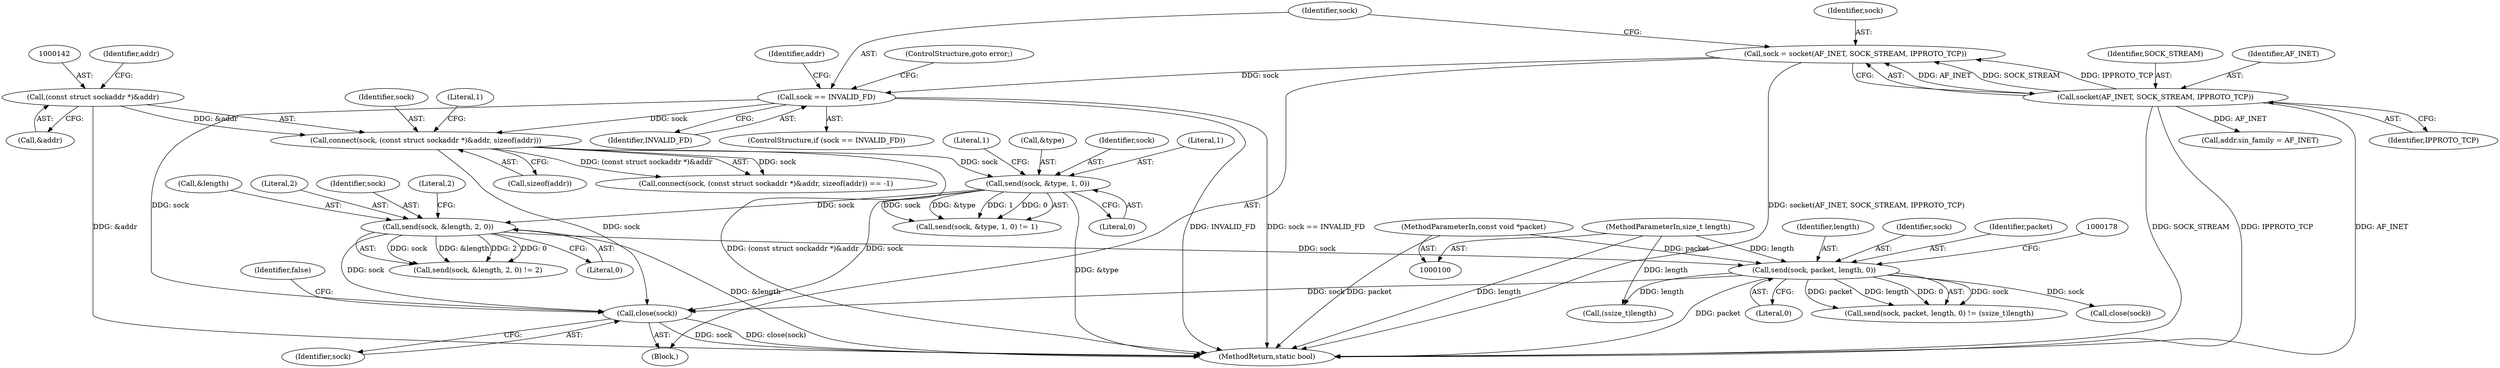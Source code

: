digraph "1_Android_472271b153c5dc53c28beac55480a8d8434b2d5c_69@API" {
"1000186" [label="(Call,close(sock))"];
"1000113" [label="(Call,sock == INVALID_FD)"];
"1000106" [label="(Call,sock = socket(AF_INET, SOCK_STREAM, IPPROTO_TCP))"];
"1000108" [label="(Call,socket(AF_INET, SOCK_STREAM, IPPROTO_TCP))"];
"1000139" [label="(Call,connect(sock, (const struct sockaddr *)&addr, sizeof(addr)))"];
"1000141" [label="(Call,(const struct sockaddr *)&addr)"];
"1000152" [label="(Call,send(sock, &type, 1, 0))"];
"1000172" [label="(Call,send(sock, packet, length, 0))"];
"1000162" [label="(Call,send(sock, &length, 2, 0))"];
"1000102" [label="(MethodParameterIn,const void *packet)"];
"1000103" [label="(MethodParameterIn,size_t length)"];
"1000157" [label="(Literal,0)"];
"1000175" [label="(Identifier,length)"];
"1000154" [label="(Call,&type)"];
"1000141" [label="(Call,(const struct sockaddr *)&addr)"];
"1000162" [label="(Call,send(sock, &length, 2, 0))"];
"1000138" [label="(Call,connect(sock, (const struct sockaddr *)&addr, sizeof(addr)) == -1)"];
"1000140" [label="(Identifier,sock)"];
"1000110" [label="(Identifier,SOCK_STREAM)"];
"1000153" [label="(Identifier,sock)"];
"1000156" [label="(Literal,1)"];
"1000108" [label="(Call,socket(AF_INET, SOCK_STREAM, IPPROTO_TCP))"];
"1000115" [label="(Identifier,INVALID_FD)"];
"1000103" [label="(MethodParameterIn,size_t length)"];
"1000163" [label="(Identifier,sock)"];
"1000168" [label="(Literal,2)"];
"1000118" [label="(Call,addr.sin_family = AF_INET)"];
"1000186" [label="(Call,close(sock))"];
"1000173" [label="(Identifier,sock)"];
"1000161" [label="(Call,send(sock, &length, 2, 0) != 2)"];
"1000176" [label="(Literal,0)"];
"1000177" [label="(Call,(ssize_t)length)"];
"1000113" [label="(Call,sock == INVALID_FD)"];
"1000151" [label="(Call,send(sock, &type, 1, 0) != 1)"];
"1000164" [label="(Call,&length)"];
"1000111" [label="(Identifier,IPPROTO_TCP)"];
"1000174" [label="(Identifier,packet)"];
"1000106" [label="(Call,sock = socket(AF_INET, SOCK_STREAM, IPPROTO_TCP))"];
"1000112" [label="(ControlStructure,if (sock == INVALID_FD))"];
"1000107" [label="(Identifier,sock)"];
"1000145" [label="(Call,sizeof(addr))"];
"1000104" [label="(Block,)"];
"1000189" [label="(Identifier,false)"];
"1000187" [label="(Identifier,sock)"];
"1000152" [label="(Call,send(sock, &type, 1, 0))"];
"1000102" [label="(MethodParameterIn,const void *packet)"];
"1000158" [label="(Literal,1)"];
"1000116" [label="(ControlStructure,goto error;)"];
"1000139" [label="(Call,connect(sock, (const struct sockaddr *)&addr, sizeof(addr)))"];
"1000120" [label="(Identifier,addr)"];
"1000167" [label="(Literal,0)"];
"1000148" [label="(Literal,1)"];
"1000114" [label="(Identifier,sock)"];
"1000146" [label="(Identifier,addr)"];
"1000171" [label="(Call,send(sock, packet, length, 0) != (ssize_t)length)"];
"1000166" [label="(Literal,2)"];
"1000143" [label="(Call,&addr)"];
"1000181" [label="(Call,close(sock))"];
"1000109" [label="(Identifier,AF_INET)"];
"1000190" [label="(MethodReturn,static bool)"];
"1000172" [label="(Call,send(sock, packet, length, 0))"];
"1000186" -> "1000104"  [label="AST: "];
"1000186" -> "1000187"  [label="CFG: "];
"1000187" -> "1000186"  [label="AST: "];
"1000189" -> "1000186"  [label="CFG: "];
"1000186" -> "1000190"  [label="DDG: close(sock)"];
"1000186" -> "1000190"  [label="DDG: sock"];
"1000113" -> "1000186"  [label="DDG: sock"];
"1000139" -> "1000186"  [label="DDG: sock"];
"1000152" -> "1000186"  [label="DDG: sock"];
"1000172" -> "1000186"  [label="DDG: sock"];
"1000162" -> "1000186"  [label="DDG: sock"];
"1000113" -> "1000112"  [label="AST: "];
"1000113" -> "1000115"  [label="CFG: "];
"1000114" -> "1000113"  [label="AST: "];
"1000115" -> "1000113"  [label="AST: "];
"1000116" -> "1000113"  [label="CFG: "];
"1000120" -> "1000113"  [label="CFG: "];
"1000113" -> "1000190"  [label="DDG: INVALID_FD"];
"1000113" -> "1000190"  [label="DDG: sock == INVALID_FD"];
"1000106" -> "1000113"  [label="DDG: sock"];
"1000113" -> "1000139"  [label="DDG: sock"];
"1000106" -> "1000104"  [label="AST: "];
"1000106" -> "1000108"  [label="CFG: "];
"1000107" -> "1000106"  [label="AST: "];
"1000108" -> "1000106"  [label="AST: "];
"1000114" -> "1000106"  [label="CFG: "];
"1000106" -> "1000190"  [label="DDG: socket(AF_INET, SOCK_STREAM, IPPROTO_TCP)"];
"1000108" -> "1000106"  [label="DDG: AF_INET"];
"1000108" -> "1000106"  [label="DDG: SOCK_STREAM"];
"1000108" -> "1000106"  [label="DDG: IPPROTO_TCP"];
"1000108" -> "1000111"  [label="CFG: "];
"1000109" -> "1000108"  [label="AST: "];
"1000110" -> "1000108"  [label="AST: "];
"1000111" -> "1000108"  [label="AST: "];
"1000108" -> "1000190"  [label="DDG: SOCK_STREAM"];
"1000108" -> "1000190"  [label="DDG: IPPROTO_TCP"];
"1000108" -> "1000190"  [label="DDG: AF_INET"];
"1000108" -> "1000118"  [label="DDG: AF_INET"];
"1000139" -> "1000138"  [label="AST: "];
"1000139" -> "1000145"  [label="CFG: "];
"1000140" -> "1000139"  [label="AST: "];
"1000141" -> "1000139"  [label="AST: "];
"1000145" -> "1000139"  [label="AST: "];
"1000148" -> "1000139"  [label="CFG: "];
"1000139" -> "1000190"  [label="DDG: (const struct sockaddr *)&addr"];
"1000139" -> "1000138"  [label="DDG: sock"];
"1000139" -> "1000138"  [label="DDG: (const struct sockaddr *)&addr"];
"1000141" -> "1000139"  [label="DDG: &addr"];
"1000139" -> "1000152"  [label="DDG: sock"];
"1000141" -> "1000143"  [label="CFG: "];
"1000142" -> "1000141"  [label="AST: "];
"1000143" -> "1000141"  [label="AST: "];
"1000146" -> "1000141"  [label="CFG: "];
"1000141" -> "1000190"  [label="DDG: &addr"];
"1000152" -> "1000151"  [label="AST: "];
"1000152" -> "1000157"  [label="CFG: "];
"1000153" -> "1000152"  [label="AST: "];
"1000154" -> "1000152"  [label="AST: "];
"1000156" -> "1000152"  [label="AST: "];
"1000157" -> "1000152"  [label="AST: "];
"1000158" -> "1000152"  [label="CFG: "];
"1000152" -> "1000190"  [label="DDG: &type"];
"1000152" -> "1000151"  [label="DDG: sock"];
"1000152" -> "1000151"  [label="DDG: &type"];
"1000152" -> "1000151"  [label="DDG: 1"];
"1000152" -> "1000151"  [label="DDG: 0"];
"1000152" -> "1000162"  [label="DDG: sock"];
"1000172" -> "1000171"  [label="AST: "];
"1000172" -> "1000176"  [label="CFG: "];
"1000173" -> "1000172"  [label="AST: "];
"1000174" -> "1000172"  [label="AST: "];
"1000175" -> "1000172"  [label="AST: "];
"1000176" -> "1000172"  [label="AST: "];
"1000178" -> "1000172"  [label="CFG: "];
"1000172" -> "1000190"  [label="DDG: packet"];
"1000172" -> "1000171"  [label="DDG: sock"];
"1000172" -> "1000171"  [label="DDG: packet"];
"1000172" -> "1000171"  [label="DDG: length"];
"1000172" -> "1000171"  [label="DDG: 0"];
"1000162" -> "1000172"  [label="DDG: sock"];
"1000102" -> "1000172"  [label="DDG: packet"];
"1000103" -> "1000172"  [label="DDG: length"];
"1000172" -> "1000177"  [label="DDG: length"];
"1000172" -> "1000181"  [label="DDG: sock"];
"1000162" -> "1000161"  [label="AST: "];
"1000162" -> "1000167"  [label="CFG: "];
"1000163" -> "1000162"  [label="AST: "];
"1000164" -> "1000162"  [label="AST: "];
"1000166" -> "1000162"  [label="AST: "];
"1000167" -> "1000162"  [label="AST: "];
"1000168" -> "1000162"  [label="CFG: "];
"1000162" -> "1000190"  [label="DDG: &length"];
"1000162" -> "1000161"  [label="DDG: sock"];
"1000162" -> "1000161"  [label="DDG: &length"];
"1000162" -> "1000161"  [label="DDG: 2"];
"1000162" -> "1000161"  [label="DDG: 0"];
"1000102" -> "1000100"  [label="AST: "];
"1000102" -> "1000190"  [label="DDG: packet"];
"1000103" -> "1000100"  [label="AST: "];
"1000103" -> "1000190"  [label="DDG: length"];
"1000103" -> "1000177"  [label="DDG: length"];
}
